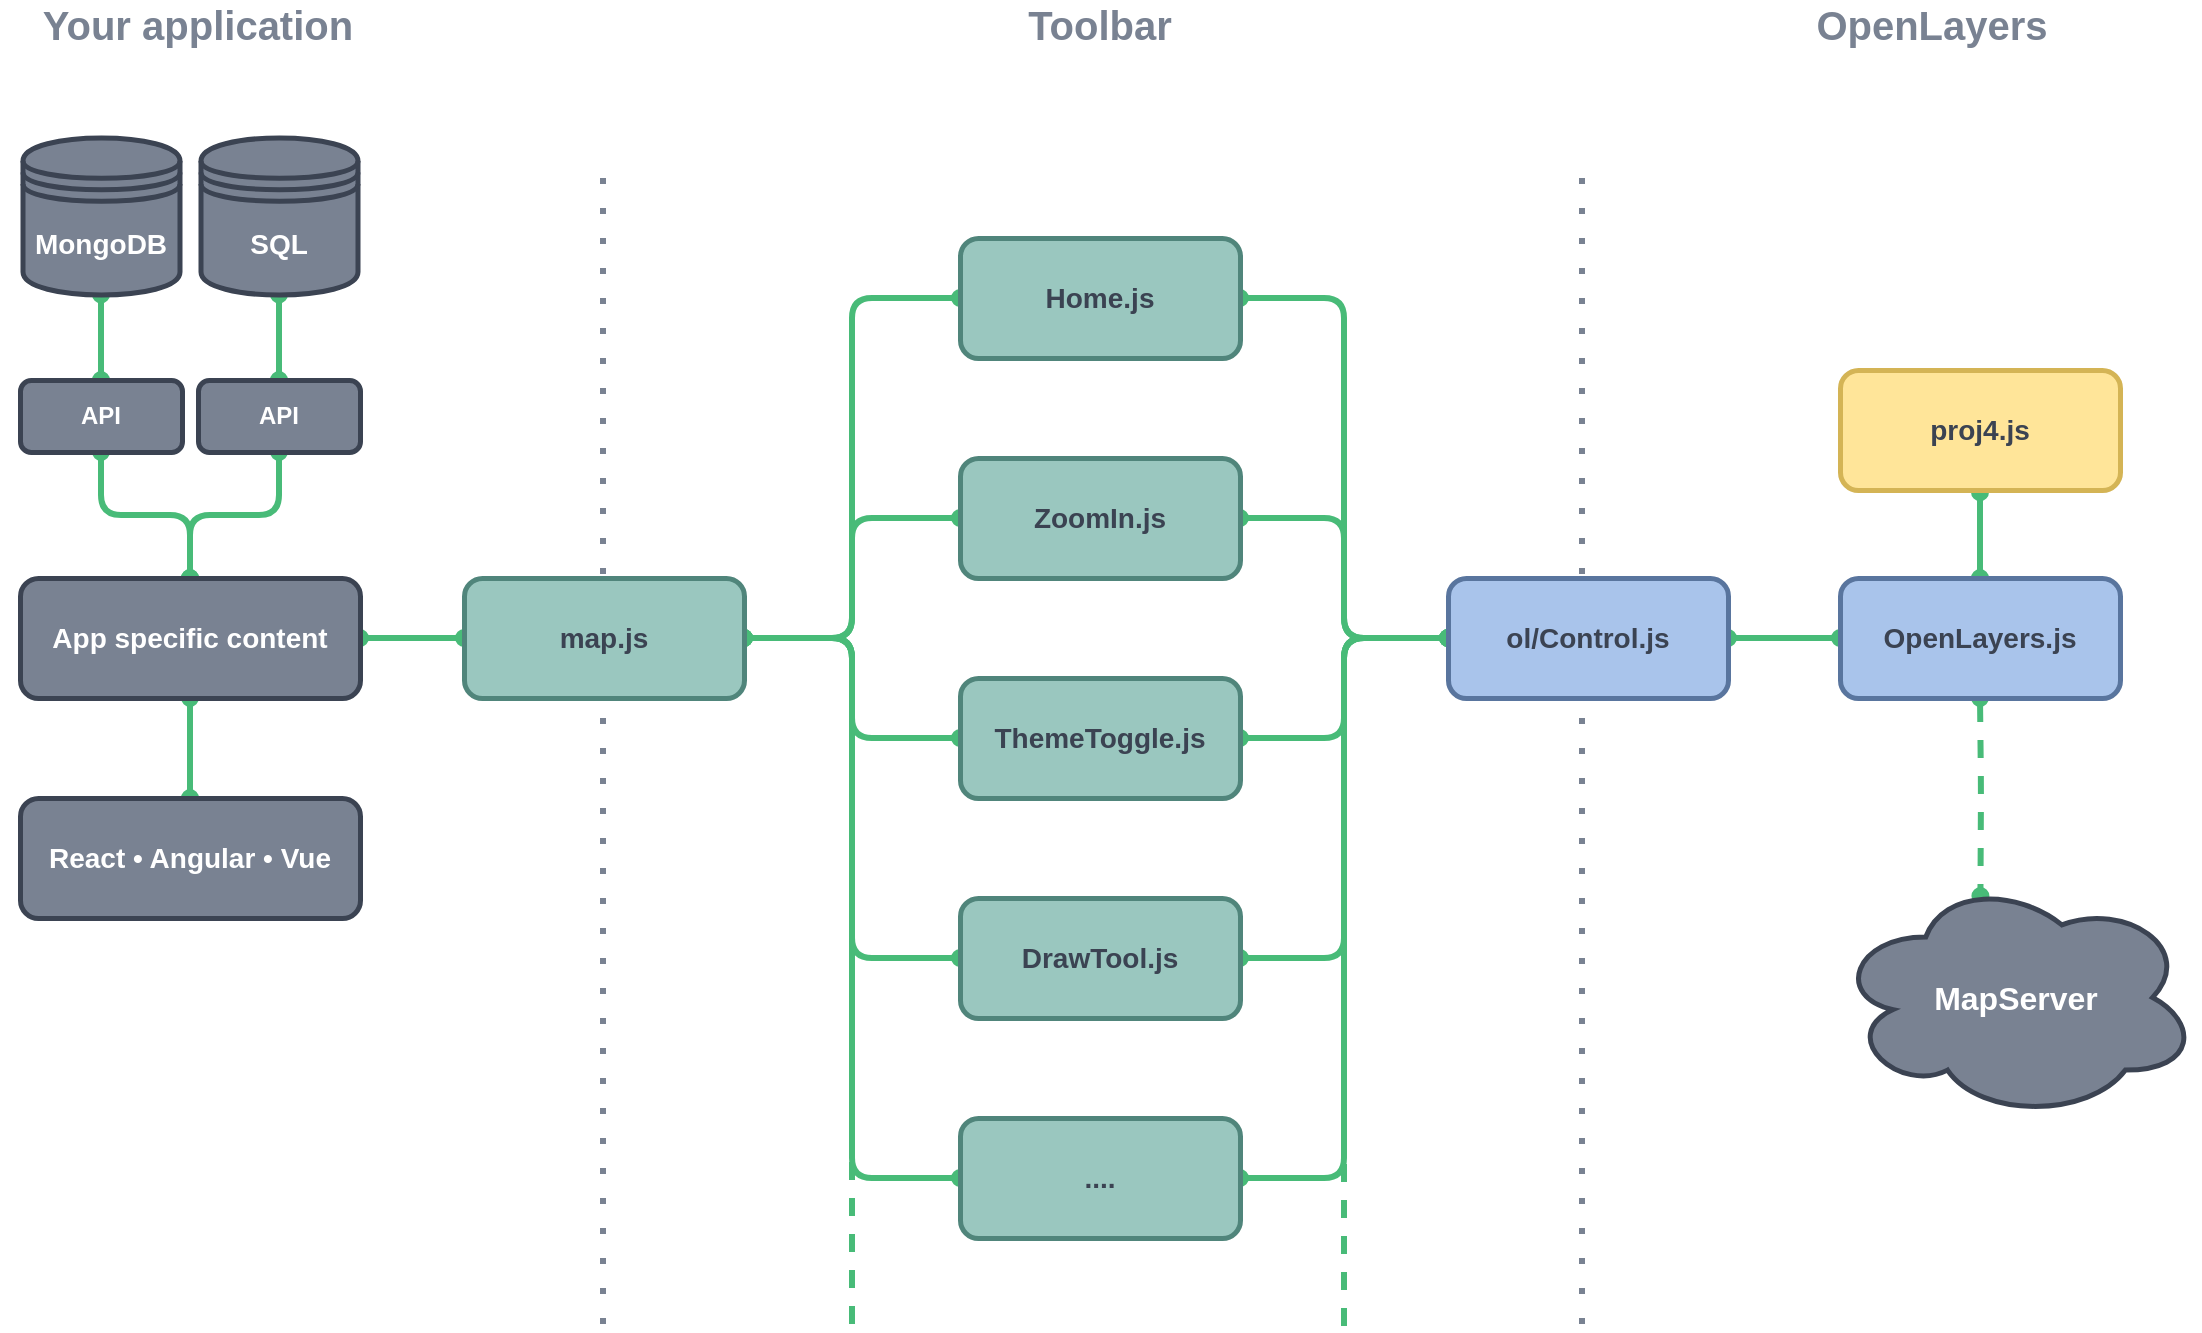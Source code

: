 <mxfile version="14.8.0" type="device"><diagram id="1TyaJOFtjYe8CKOLPBoH" name="Page-1"><mxGraphModel dx="1408" dy="886" grid="0" gridSize="10" guides="1" tooltips="1" connect="1" arrows="1" fold="1" page="1" pageScale="1" pageWidth="1169" pageHeight="827" math="0" shadow="0"><root><mxCell id="0"/><mxCell id="1" parent="0"/><mxCell id="lfWOs6H5FxUxlIcS8pnO-1" style="edgeStyle=orthogonalEdgeStyle;rounded=1;orthogonalLoop=1;jettySize=auto;html=1;exitX=0.5;exitY=0;exitDx=0;exitDy=0;entryX=0.5;entryY=1.018;entryDx=0;entryDy=0;endArrow=oval;endFill=1;strokeWidth=3;startArrow=oval;startFill=1;strokeColor=#48BB78;entryPerimeter=0;" parent="1" source="tmngtODINcJ0IL80vFyd-7" target="tmngtODINcJ0IL80vFyd-34" edge="1"><mxGeometry relative="1" as="geometry"/></mxCell><mxCell id="tmngtODINcJ0IL80vFyd-64" style="edgeStyle=orthogonalEdgeStyle;rounded=1;orthogonalLoop=1;jettySize=auto;html=1;fontSize=16;endArrow=oval;endFill=1;strokeWidth=3;dashed=1;startArrow=oval;startFill=1;entryX=0.402;entryY=0.083;entryDx=0;entryDy=0;entryPerimeter=0;strokeColor=#48BB78;" parent="1" target="tmngtODINcJ0IL80vFyd-63" edge="1"><mxGeometry relative="1" as="geometry"><mxPoint x="1036" y="418" as="sourcePoint"/><Array as="points"/><mxPoint x="1036" y="490" as="targetPoint"/></mxGeometry></mxCell><mxCell id="tmngtODINcJ0IL80vFyd-17" style="edgeStyle=orthogonalEdgeStyle;rounded=1;orthogonalLoop=1;jettySize=auto;html=1;exitX=1;exitY=0.5;exitDx=0;exitDy=0;entryX=0;entryY=0.5;entryDx=0;entryDy=0;fontSize=14;endArrow=oval;endFill=1;strokeWidth=3;startArrow=oval;startFill=1;strokeColor=#48BB78;" parent="1" source="tmngtODINcJ0IL80vFyd-8" target="tmngtODINcJ0IL80vFyd-7" edge="1"><mxGeometry relative="1" as="geometry"/></mxCell><mxCell id="tmngtODINcJ0IL80vFyd-18" style="edgeStyle=orthogonalEdgeStyle;rounded=1;orthogonalLoop=1;jettySize=auto;html=1;exitX=1;exitY=0.5;exitDx=0;exitDy=0;entryX=0;entryY=0.5;entryDx=0;entryDy=0;fontSize=14;endArrow=oval;endFill=1;strokeWidth=3;startArrow=oval;startFill=1;strokeColor=#48BB78;" parent="1" source="tmngtODINcJ0IL80vFyd-3" target="tmngtODINcJ0IL80vFyd-8" edge="1"><mxGeometry relative="1" as="geometry"/></mxCell><mxCell id="tmngtODINcJ0IL80vFyd-19" style="edgeStyle=orthogonalEdgeStyle;rounded=1;orthogonalLoop=1;jettySize=auto;html=1;exitX=1;exitY=0.5;exitDx=0;exitDy=0;entryX=0;entryY=0.5;entryDx=0;entryDy=0;fontSize=14;endArrow=oval;endFill=1;strokeWidth=3;startArrow=oval;startFill=1;strokeColor=#48BB78;" parent="1" source="tmngtODINcJ0IL80vFyd-4" target="tmngtODINcJ0IL80vFyd-8" edge="1"><mxGeometry relative="1" as="geometry"/></mxCell><mxCell id="tmngtODINcJ0IL80vFyd-20" style="edgeStyle=orthogonalEdgeStyle;rounded=1;orthogonalLoop=1;jettySize=auto;html=1;exitX=1;exitY=0.5;exitDx=0;exitDy=0;fontSize=14;endArrow=oval;endFill=1;strokeWidth=3;startArrow=oval;startFill=1;strokeColor=#48BB78;" parent="1" source="tmngtODINcJ0IL80vFyd-5" target="tmngtODINcJ0IL80vFyd-8" edge="1"><mxGeometry relative="1" as="geometry"/></mxCell><mxCell id="tmngtODINcJ0IL80vFyd-21" style="edgeStyle=orthogonalEdgeStyle;rounded=1;orthogonalLoop=1;jettySize=auto;html=1;exitX=1;exitY=0.5;exitDx=0;exitDy=0;entryX=0;entryY=0.5;entryDx=0;entryDy=0;fontSize=14;endArrow=oval;endFill=1;strokeWidth=3;startArrow=oval;startFill=1;strokeColor=#48BB78;" parent="1" source="tmngtODINcJ0IL80vFyd-6" target="tmngtODINcJ0IL80vFyd-8" edge="1"><mxGeometry relative="1" as="geometry"/></mxCell><mxCell id="tmngtODINcJ0IL80vFyd-26" style="edgeStyle=orthogonalEdgeStyle;rounded=1;orthogonalLoop=1;jettySize=auto;html=1;exitX=0;exitY=0.5;exitDx=0;exitDy=0;entryX=1;entryY=0.5;entryDx=0;entryDy=0;fontSize=14;endArrow=oval;endFill=1;strokeWidth=3;startArrow=oval;startFill=1;strokeColor=#48BB78;" parent="1" source="tmngtODINcJ0IL80vFyd-8" target="tmngtODINcJ0IL80vFyd-23" edge="1"><mxGeometry relative="1" as="geometry"/></mxCell><mxCell id="tmngtODINcJ0IL80vFyd-25" style="edgeStyle=orthogonalEdgeStyle;rounded=1;orthogonalLoop=1;jettySize=auto;html=1;exitX=1;exitY=0.5;exitDx=0;exitDy=0;entryX=0;entryY=0.5;entryDx=0;entryDy=0;fontSize=14;endArrow=oval;endFill=1;strokeWidth=3;startArrow=oval;startFill=1;strokeColor=#48BB78;" parent="1" source="tmngtODINcJ0IL80vFyd-2" target="tmngtODINcJ0IL80vFyd-23" edge="1"><mxGeometry relative="1" as="geometry"/></mxCell><mxCell id="tmngtODINcJ0IL80vFyd-16" style="edgeStyle=orthogonalEdgeStyle;rounded=1;orthogonalLoop=1;jettySize=auto;html=1;exitX=1;exitY=0.5;exitDx=0;exitDy=0;entryX=0;entryY=0.5;entryDx=0;entryDy=0;fontSize=14;endArrow=oval;endFill=1;strokeWidth=3;startArrow=oval;startFill=1;strokeColor=#48BB78;" parent="1" source="tmngtODINcJ0IL80vFyd-2" target="tmngtODINcJ0IL80vFyd-6" edge="1"><mxGeometry relative="1" as="geometry"/></mxCell><mxCell id="tmngtODINcJ0IL80vFyd-15" style="rounded=1;orthogonalLoop=1;jettySize=auto;html=1;exitX=1;exitY=0.5;exitDx=0;exitDy=0;entryX=0;entryY=0.5;entryDx=0;entryDy=0;fontSize=14;endArrow=oval;endFill=1;edgeStyle=orthogonalEdgeStyle;strokeWidth=3;startArrow=oval;startFill=1;strokeColor=#48BB78;" parent="1" source="tmngtODINcJ0IL80vFyd-2" target="tmngtODINcJ0IL80vFyd-5" edge="1"><mxGeometry relative="1" as="geometry"/></mxCell><mxCell id="tmngtODINcJ0IL80vFyd-13" style="edgeStyle=orthogonalEdgeStyle;rounded=1;orthogonalLoop=1;jettySize=auto;html=1;exitX=1;exitY=0.5;exitDx=0;exitDy=0;entryX=0;entryY=0.5;entryDx=0;entryDy=0;fontSize=14;endArrow=oval;endFill=1;strokeWidth=3;startArrow=oval;startFill=1;strokeColor=#48BB78;" parent="1" source="tmngtODINcJ0IL80vFyd-2" target="tmngtODINcJ0IL80vFyd-4" edge="1"><mxGeometry relative="1" as="geometry"/></mxCell><mxCell id="tmngtODINcJ0IL80vFyd-12" style="edgeStyle=orthogonalEdgeStyle;rounded=1;orthogonalLoop=1;jettySize=auto;html=1;exitX=1;exitY=0.5;exitDx=0;exitDy=0;entryX=0;entryY=0.5;entryDx=0;entryDy=0;fontSize=14;endArrow=oval;endFill=1;strokeWidth=3;startArrow=oval;startFill=1;strokeColor=#48BB78;" parent="1" source="tmngtODINcJ0IL80vFyd-2" target="tmngtODINcJ0IL80vFyd-3" edge="1"><mxGeometry relative="1" as="geometry"/></mxCell><mxCell id="tmngtODINcJ0IL80vFyd-55" value="" style="endArrow=none;dashed=1;html=1;fontSize=12;strokeWidth=3;strokeColor=#798292;dashPattern=1 4;rounded=1;" parent="1" edge="1"><mxGeometry width="50" height="50" relative="1" as="geometry"><mxPoint x="837" y="731" as="sourcePoint"/><mxPoint x="837" y="146" as="targetPoint"/></mxGeometry></mxCell><mxCell id="tmngtODINcJ0IL80vFyd-54" value="" style="endArrow=none;dashed=1;html=1;fontSize=12;strokeWidth=3;strokeColor=#798292;dashPattern=1 4;rounded=1;" parent="1" edge="1"><mxGeometry width="50" height="50" relative="1" as="geometry"><mxPoint x="347.5" y="731" as="sourcePoint"/><mxPoint x="347.5" y="146" as="targetPoint"/></mxGeometry></mxCell><mxCell id="tmngtODINcJ0IL80vFyd-3" value="Home.js" style="rounded=1;whiteSpace=wrap;html=1;fontStyle=1;fontSize=14;strokeWidth=2.5;strokeColor=#50857B;fillColor=#9AC7BF;fontColor=#3B4352;" parent="1" vertex="1"><mxGeometry x="526" y="188" width="140" height="60" as="geometry"/></mxCell><mxCell id="tmngtODINcJ0IL80vFyd-4" value="ZoomIn.js" style="rounded=1;whiteSpace=wrap;html=1;fontStyle=1;fontSize=14;strokeWidth=2.5;fillColor=#9AC7BF;strokeColor=#50857B;fontColor=#3B4352;" parent="1" vertex="1"><mxGeometry x="526" y="298" width="140" height="60" as="geometry"/></mxCell><mxCell id="tmngtODINcJ0IL80vFyd-5" value="ThemeToggle.js" style="rounded=1;whiteSpace=wrap;html=1;fontStyle=1;fontSize=14;strokeWidth=2.5;fillColor=#9AC7BF;strokeColor=#50857B;fontColor=#3B4352;" parent="1" vertex="1"><mxGeometry x="526" y="408" width="140" height="60" as="geometry"/></mxCell><mxCell id="tmngtODINcJ0IL80vFyd-6" value="DrawTool.js" style="rounded=1;whiteSpace=wrap;html=1;fontStyle=1;fontSize=14;strokeWidth=2.5;fillColor=#9AC7BF;strokeColor=#50857B;fontColor=#3B4352;" parent="1" vertex="1"><mxGeometry x="526" y="518" width="140" height="60" as="geometry"/></mxCell><mxCell id="tmngtODINcJ0IL80vFyd-8" value="ol/Control.js" style="rounded=1;whiteSpace=wrap;html=1;fontStyle=1;fontSize=14;strokeWidth=2.5;fillColor=#A9C4EB;strokeColor=#59759E;fontColor=#3B4352;" parent="1" vertex="1"><mxGeometry x="770" y="358" width="140" height="60" as="geometry"/></mxCell><mxCell id="tmngtODINcJ0IL80vFyd-24" style="edgeStyle=orthogonalEdgeStyle;rounded=1;orthogonalLoop=1;jettySize=auto;html=1;exitX=0;exitY=0.5;exitDx=0;exitDy=0;entryX=1;entryY=0.5;entryDx=0;entryDy=0;fontSize=14;endArrow=oval;endFill=1;strokeWidth=3;startArrow=oval;startFill=1;strokeColor=#48BB78;" parent="1" source="tmngtODINcJ0IL80vFyd-2" target="tmngtODINcJ0IL80vFyd-1" edge="1"><mxGeometry relative="1" as="geometry"/></mxCell><mxCell id="tmngtODINcJ0IL80vFyd-2" value="map.js" style="rounded=1;whiteSpace=wrap;html=1;fontStyle=1;fontSize=14;strokeWidth=2.5;fillColor=#9AC7BF;strokeColor=#50857B;fontColor=#3B4352;" parent="1" vertex="1"><mxGeometry x="278" y="358" width="140" height="60" as="geometry"/></mxCell><mxCell id="tmngtODINcJ0IL80vFyd-23" value="...." style="rounded=1;whiteSpace=wrap;html=1;fontStyle=1;fontSize=14;strokeWidth=2.5;fillColor=#9AC7BF;strokeColor=#50857B;fontColor=#3B4352;" parent="1" vertex="1"><mxGeometry x="526" y="628" width="140" height="60" as="geometry"/></mxCell><mxCell id="tmngtODINcJ0IL80vFyd-49" style="edgeStyle=orthogonalEdgeStyle;rounded=1;orthogonalLoop=1;jettySize=auto;html=1;exitX=0.5;exitY=1;exitDx=0;exitDy=0;entryX=0.5;entryY=0;entryDx=0;entryDy=0;fontSize=12;endArrow=oval;endFill=1;strokeWidth=3;startArrow=oval;startFill=1;strokeColor=#48BB78;" parent="1" source="tmngtODINcJ0IL80vFyd-31" target="tmngtODINcJ0IL80vFyd-1" edge="1"><mxGeometry relative="1" as="geometry"/></mxCell><mxCell id="tmngtODINcJ0IL80vFyd-52" style="edgeStyle=orthogonalEdgeStyle;rounded=1;orthogonalLoop=1;jettySize=auto;html=1;exitX=0.5;exitY=0;exitDx=0;exitDy=0;entryX=0.5;entryY=1;entryDx=0;entryDy=0;fontSize=12;endArrow=oval;endFill=1;strokeWidth=3;startArrow=oval;startFill=1;strokeColor=#48BB78;" parent="1" source="tmngtODINcJ0IL80vFyd-31" target="tmngtODINcJ0IL80vFyd-60" edge="1"><mxGeometry relative="1" as="geometry"><mxPoint x="185.5" y="243" as="targetPoint"/></mxGeometry></mxCell><mxCell id="tmngtODINcJ0IL80vFyd-31" value="API" style="rounded=1;whiteSpace=wrap;html=1;fontStyle=1;fontSize=12;fillColor=#798292;fontColor=#FFFFFF;strokeColor=#3B4352;strokeWidth=2.5;" parent="1" vertex="1"><mxGeometry x="145" y="259" width="81" height="36" as="geometry"/></mxCell><mxCell id="tmngtODINcJ0IL80vFyd-34" value="&lt;div&gt;proj4.js&lt;/div&gt;" style="rounded=1;whiteSpace=wrap;html=1;fontStyle=1;fontSize=14;strokeWidth=2.5;fillColor=#FFE599;strokeColor=#D4B455;fontColor=#3B4352;" parent="1" vertex="1"><mxGeometry x="966" y="254" width="140" height="60" as="geometry"/></mxCell><mxCell id="tmngtODINcJ0IL80vFyd-48" style="edgeStyle=orthogonalEdgeStyle;rounded=1;orthogonalLoop=1;jettySize=auto;html=1;exitX=0.5;exitY=1;exitDx=0;exitDy=0;entryX=0.5;entryY=0;entryDx=0;entryDy=0;fontSize=12;endArrow=oval;endFill=1;strokeWidth=3;startArrow=oval;startFill=1;strokeColor=#48BB78;" parent="1" source="tmngtODINcJ0IL80vFyd-47" target="tmngtODINcJ0IL80vFyd-1" edge="1"><mxGeometry relative="1" as="geometry"/></mxCell><mxCell id="tmngtODINcJ0IL80vFyd-51" style="edgeStyle=orthogonalEdgeStyle;rounded=1;orthogonalLoop=1;jettySize=auto;html=1;exitX=0.5;exitY=0;exitDx=0;exitDy=0;entryX=0.5;entryY=1;entryDx=0;entryDy=0;fontSize=12;endArrow=oval;endFill=1;strokeWidth=3;startArrow=oval;startFill=1;strokeColor=#48bb78;" parent="1" source="tmngtODINcJ0IL80vFyd-47" target="tmngtODINcJ0IL80vFyd-28" edge="1"><mxGeometry relative="1" as="geometry"/></mxCell><mxCell id="tmngtODINcJ0IL80vFyd-47" value="API" style="rounded=1;whiteSpace=wrap;html=1;fontStyle=1;fontSize=12;fillColor=#798292;fontColor=#FFFFFF;strokeColor=#3B4352;strokeWidth=2.5;" parent="1" vertex="1"><mxGeometry x="56" y="259" width="81" height="36" as="geometry"/></mxCell><mxCell id="tmngtODINcJ0IL80vFyd-57" value="Your application" style="text;html=1;strokeColor=none;fillColor=none;align=center;verticalAlign=middle;whiteSpace=wrap;rounded=0;shadow=0;glass=0;sketch=0;fontSize=20;fontStyle=1;fontColor=#798292;" parent="1" vertex="1"><mxGeometry x="46" y="71" width="198" height="20" as="geometry"/></mxCell><mxCell id="tmngtODINcJ0IL80vFyd-58" value="Toolbar" style="text;html=1;strokeColor=none;fillColor=none;align=center;verticalAlign=middle;whiteSpace=wrap;rounded=0;shadow=0;glass=0;sketch=0;fontSize=20;fontStyle=1;fontColor=#798292;" parent="1" vertex="1"><mxGeometry x="497" y="71" width="198" height="20" as="geometry"/></mxCell><mxCell id="tmngtODINcJ0IL80vFyd-59" value="OpenLayers" style="text;html=1;strokeColor=none;fillColor=none;align=center;verticalAlign=middle;whiteSpace=wrap;rounded=0;shadow=0;glass=0;sketch=0;fontSize=20;fontStyle=1;fontColor=#798292;" parent="1" vertex="1"><mxGeometry x="913" y="71" width="198" height="20" as="geometry"/></mxCell><mxCell id="tmngtODINcJ0IL80vFyd-60" value="SQL" style="shape=datastore;whiteSpace=wrap;html=1;rounded=1;shadow=0;glass=0;sketch=0;fontSize=14;fontStyle=1;fillColor=#798292;fontColor=#FFFFFF;strokeColor=#3B4352;strokeWidth=2.5;" parent="1" vertex="1"><mxGeometry x="146.25" y="137.75" width="78.5" height="78.5" as="geometry"/></mxCell><mxCell id="tmngtODINcJ0IL80vFyd-62" style="edgeStyle=orthogonalEdgeStyle;rounded=1;orthogonalLoop=1;jettySize=auto;html=1;exitX=0.5;exitY=0;exitDx=0;exitDy=0;entryX=0.5;entryY=1;entryDx=0;entryDy=0;fontSize=16;endArrow=oval;endFill=1;strokeWidth=3;comic=0;flowAnimation=0;startArrow=oval;startFill=1;strokeColor=#48BB78;" parent="1" source="tmngtODINcJ0IL80vFyd-61" target="tmngtODINcJ0IL80vFyd-1" edge="1"><mxGeometry relative="1" as="geometry"/></mxCell><mxCell id="tmngtODINcJ0IL80vFyd-61" value="React • Angular • Vue" style="rounded=1;whiteSpace=wrap;html=1;fontStyle=1;fontSize=14;fillColor=#798292;fontColor=#FFFFFF;strokeColor=#3B4352;strokeWidth=2.5;" parent="1" vertex="1"><mxGeometry x="56" y="468" width="170" height="60" as="geometry"/></mxCell><mxCell id="tmngtODINcJ0IL80vFyd-63" value="MapServer" style="ellipse;shape=cloud;whiteSpace=wrap;html=1;rounded=1;shadow=0;glass=0;sketch=0;fontSize=16;strokeWidth=2.5;fontStyle=1;fillColor=#798292;strokeColor=#3B4352;fontColor=#FFFFFF;" parent="1" vertex="1"><mxGeometry x="963.25" y="507" width="181.5" height="121" as="geometry"/></mxCell><mxCell id="zwFEMh1prdKsS1E9LhP3-1" value="" style="endArrow=none;dashed=1;html=1;fontSize=12;strokeWidth=3;rounded=1;strokeColor=#48BB78;" parent="1" edge="1"><mxGeometry width="50" height="50" relative="1" as="geometry"><mxPoint x="718" y="732" as="sourcePoint"/><mxPoint x="718" y="616" as="targetPoint"/></mxGeometry></mxCell><mxCell id="zwFEMh1prdKsS1E9LhP3-2" value="" style="endArrow=none;dashed=1;html=1;fontSize=12;strokeWidth=3;rounded=1;strokeColor=#48BB78;" parent="1" edge="1"><mxGeometry width="50" height="50" relative="1" as="geometry"><mxPoint x="472" y="731" as="sourcePoint"/><mxPoint x="472" y="615" as="targetPoint"/></mxGeometry></mxCell><mxCell id="tmngtODINcJ0IL80vFyd-1" value="App specific content" style="rounded=1;whiteSpace=wrap;html=1;fontStyle=1;fontSize=14;fillColor=#798292;fontColor=#FFFFFF;strokeWidth=2.5;strokeColor=#3B4352;" parent="1" vertex="1"><mxGeometry x="56" y="358" width="170" height="60" as="geometry"/></mxCell><mxCell id="tmngtODINcJ0IL80vFyd-28" value="MongoDB" style="shape=datastore;whiteSpace=wrap;html=1;rounded=1;shadow=0;glass=0;sketch=0;fontSize=14;fontStyle=1;fontColor=#FFFFFF;strokeColor=#3B4352;fillColor=#798292;strokeWidth=2.5;" parent="1" vertex="1"><mxGeometry x="57.25" y="137.75" width="78.5" height="78.5" as="geometry"/></mxCell><mxCell id="tmngtODINcJ0IL80vFyd-7" value="OpenLayers.js" style="rounded=1;whiteSpace=wrap;html=1;fontStyle=1;fontSize=14;strokeWidth=2.5;fillColor=#A9C4EB;strokeColor=#59759E;fontColor=#3B4352;" parent="1" vertex="1"><mxGeometry x="966" y="358" width="140" height="60" as="geometry"/></mxCell></root></mxGraphModel></diagram></mxfile>